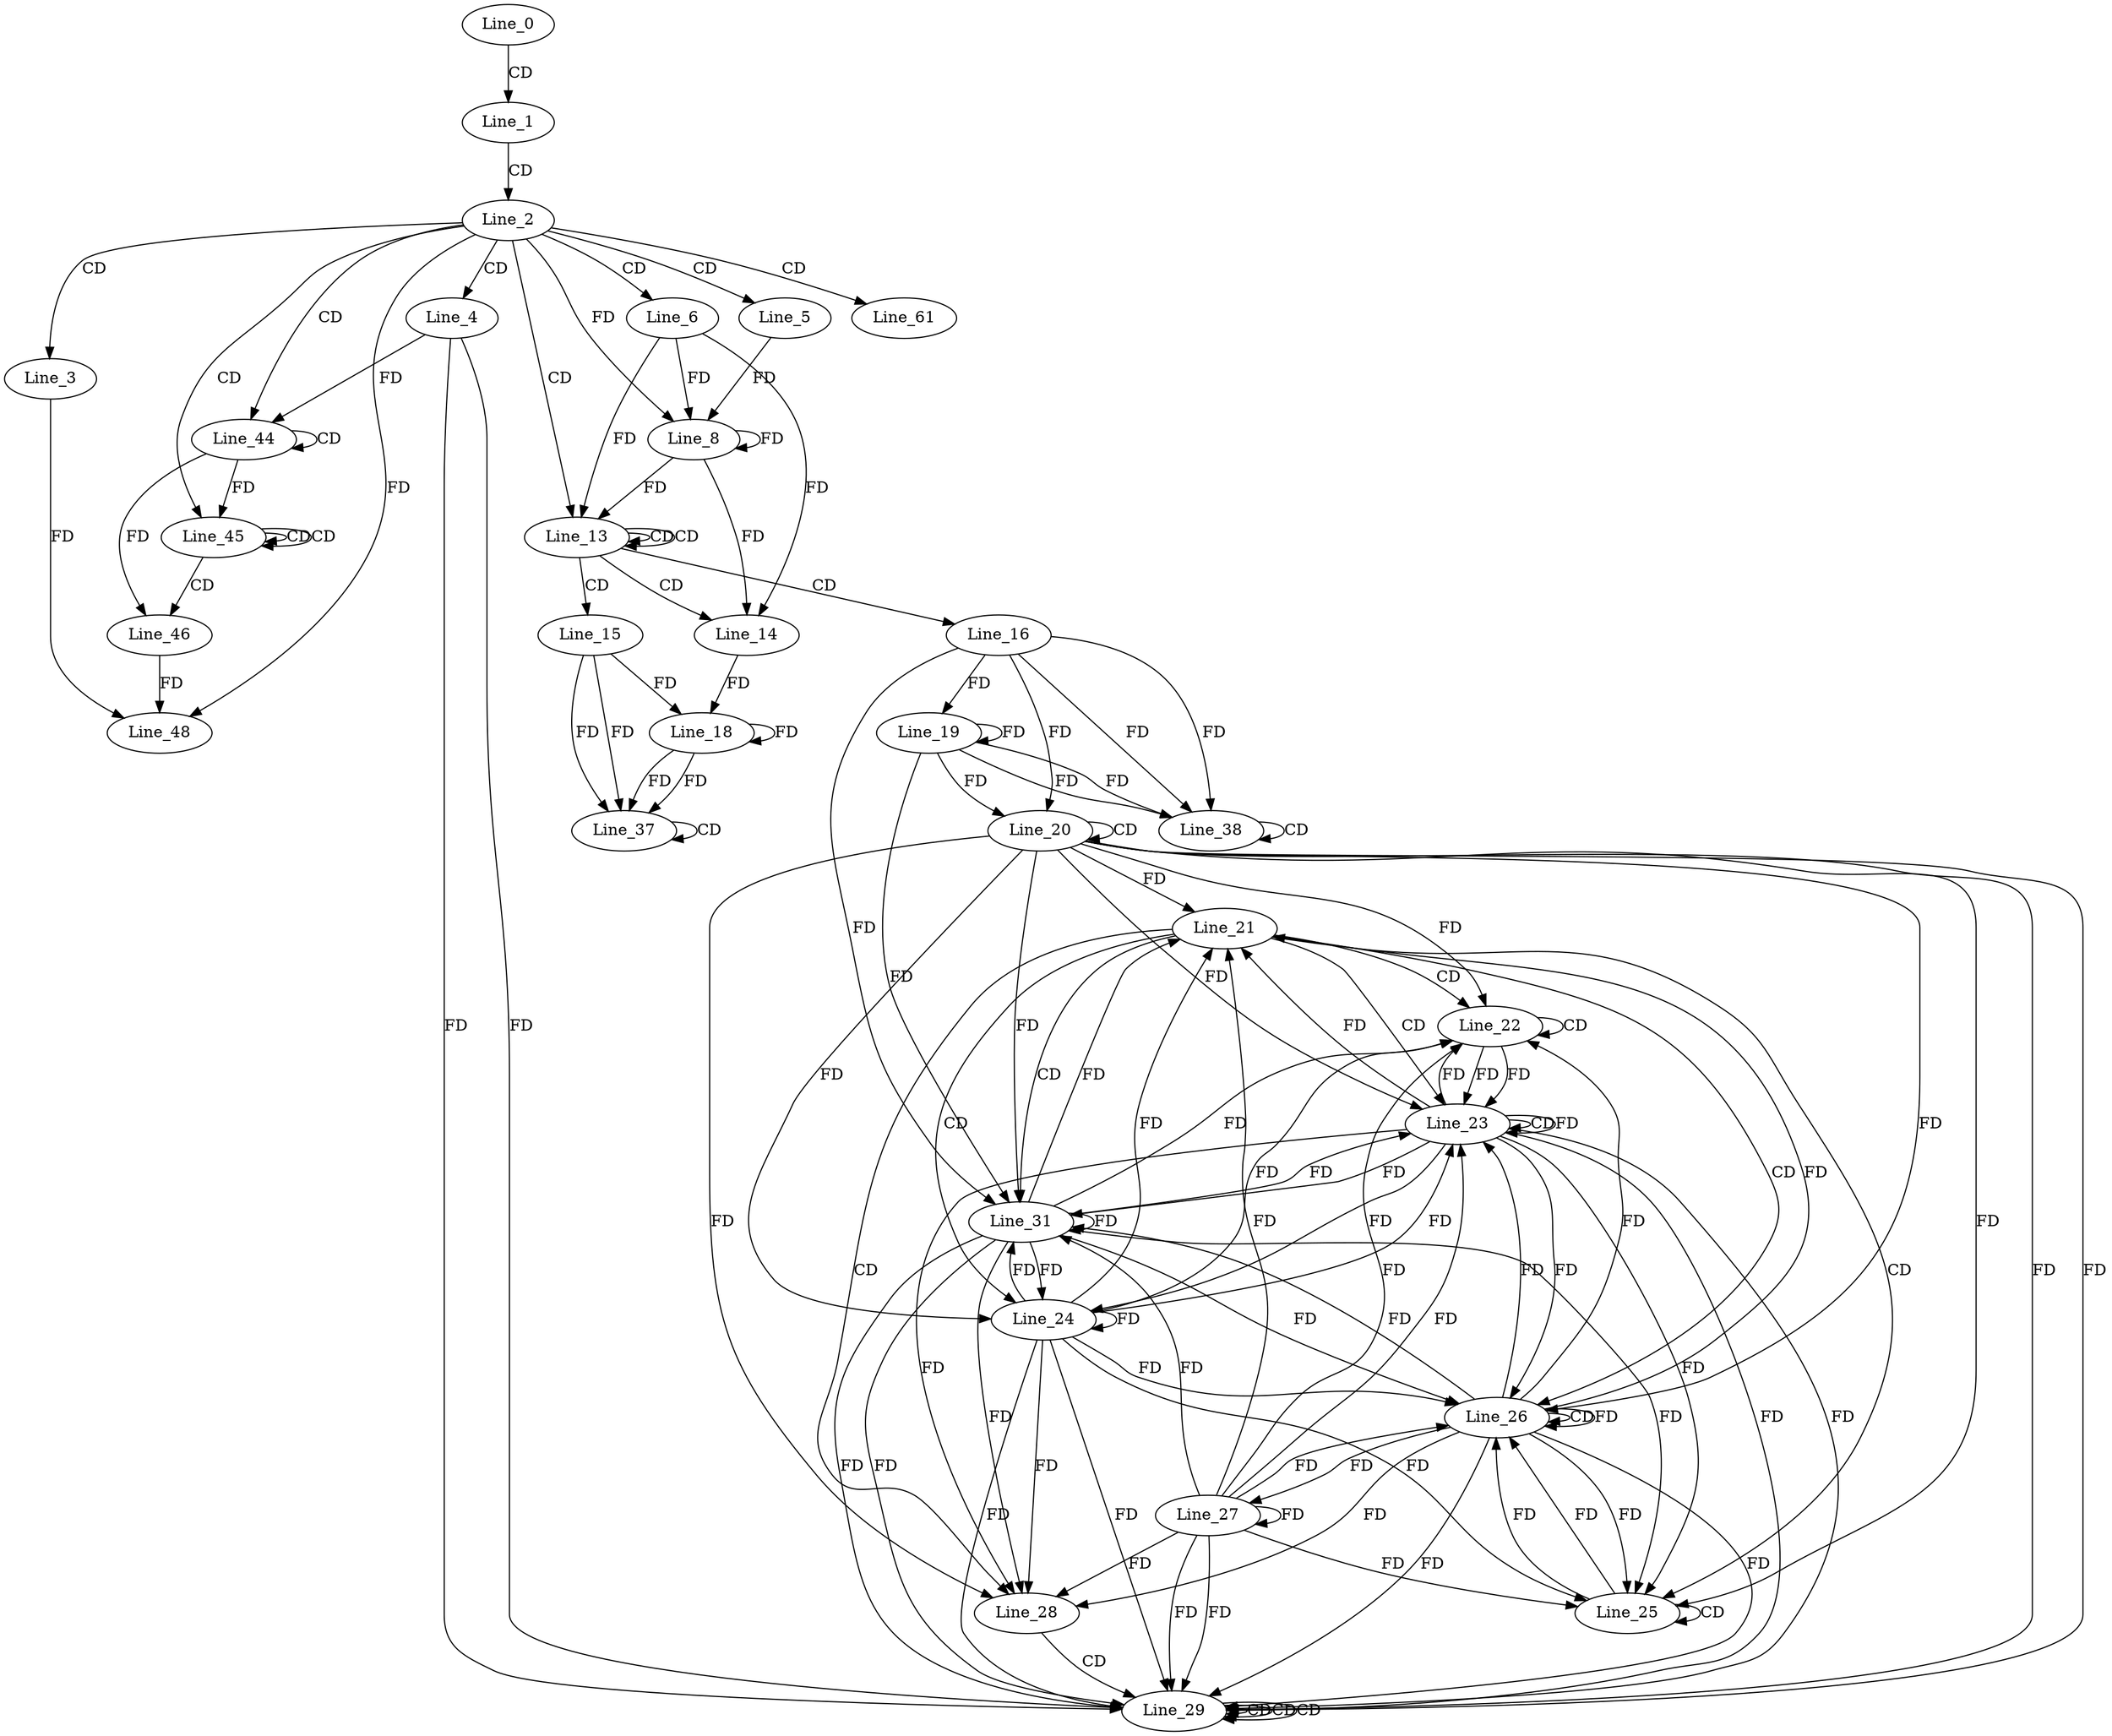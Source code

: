 digraph G {
  Line_0;
  Line_1;
  Line_2;
  Line_3;
  Line_4;
  Line_5;
  Line_5;
  Line_6;
  Line_8;
  Line_8;
  Line_8;
  Line_13;
  Line_13;
  Line_14;
  Line_14;
  Line_15;
  Line_16;
  Line_18;
  Line_18;
  Line_19;
  Line_20;
  Line_20;
  Line_21;
  Line_22;
  Line_22;
  Line_23;
  Line_23;
  Line_23;
  Line_24;
  Line_24;
  Line_25;
  Line_25;
  Line_26;
  Line_26;
  Line_26;
  Line_27;
  Line_27;
  Line_28;
  Line_28;
  Line_29;
  Line_29;
  Line_29;
  Line_29;
  Line_31;
  Line_31;
  Line_37;
  Line_37;
  Line_38;
  Line_38;
  Line_44;
  Line_44;
  Line_45;
  Line_45;
  Line_46;
  Line_46;
  Line_48;
  Line_48;
  Line_61;
  Line_0 -> Line_1 [ label="CD" ];
  Line_1 -> Line_2 [ label="CD" ];
  Line_2 -> Line_3 [ label="CD" ];
  Line_2 -> Line_4 [ label="CD" ];
  Line_2 -> Line_5 [ label="CD" ];
  Line_2 -> Line_6 [ label="CD" ];
  Line_6 -> Line_8 [ label="FD" ];
  Line_8 -> Line_8 [ label="FD" ];
  Line_5 -> Line_8 [ label="FD" ];
  Line_2 -> Line_8 [ label="FD" ];
  Line_2 -> Line_13 [ label="CD" ];
  Line_13 -> Line_13 [ label="CD" ];
  Line_13 -> Line_13 [ label="CD" ];
  Line_6 -> Line_13 [ label="FD" ];
  Line_8 -> Line_13 [ label="FD" ];
  Line_13 -> Line_14 [ label="CD" ];
  Line_6 -> Line_14 [ label="FD" ];
  Line_8 -> Line_14 [ label="FD" ];
  Line_13 -> Line_15 [ label="CD" ];
  Line_13 -> Line_16 [ label="CD" ];
  Line_15 -> Line_18 [ label="FD" ];
  Line_18 -> Line_18 [ label="FD" ];
  Line_14 -> Line_18 [ label="FD" ];
  Line_16 -> Line_19 [ label="FD" ];
  Line_19 -> Line_19 [ label="FD" ];
  Line_20 -> Line_20 [ label="CD" ];
  Line_16 -> Line_20 [ label="FD" ];
  Line_19 -> Line_20 [ label="FD" ];
  Line_20 -> Line_21 [ label="FD" ];
  Line_21 -> Line_22 [ label="CD" ];
  Line_22 -> Line_22 [ label="CD" ];
  Line_20 -> Line_22 [ label="FD" ];
  Line_21 -> Line_23 [ label="CD" ];
  Line_22 -> Line_23 [ label="FD" ];
  Line_23 -> Line_23 [ label="CD" ];
  Line_23 -> Line_23 [ label="FD" ];
  Line_20 -> Line_23 [ label="FD" ];
  Line_22 -> Line_23 [ label="FD" ];
  Line_21 -> Line_24 [ label="CD" ];
  Line_23 -> Line_24 [ label="FD" ];
  Line_24 -> Line_24 [ label="FD" ];
  Line_20 -> Line_24 [ label="FD" ];
  Line_21 -> Line_25 [ label="CD" ];
  Line_25 -> Line_25 [ label="CD" ];
  Line_23 -> Line_25 [ label="FD" ];
  Line_24 -> Line_25 [ label="FD" ];
  Line_20 -> Line_25 [ label="FD" ];
  Line_21 -> Line_26 [ label="CD" ];
  Line_25 -> Line_26 [ label="FD" ];
  Line_26 -> Line_26 [ label="CD" ];
  Line_23 -> Line_26 [ label="FD" ];
  Line_24 -> Line_26 [ label="FD" ];
  Line_26 -> Line_26 [ label="FD" ];
  Line_20 -> Line_26 [ label="FD" ];
  Line_25 -> Line_26 [ label="FD" ];
  Line_26 -> Line_27 [ label="FD" ];
  Line_27 -> Line_27 [ label="FD" ];
  Line_21 -> Line_28 [ label="CD" ];
  Line_23 -> Line_28 [ label="FD" ];
  Line_24 -> Line_28 [ label="FD" ];
  Line_26 -> Line_28 [ label="FD" ];
  Line_27 -> Line_28 [ label="FD" ];
  Line_20 -> Line_28 [ label="FD" ];
  Line_28 -> Line_29 [ label="CD" ];
  Line_29 -> Line_29 [ label="CD" ];
  Line_29 -> Line_29 [ label="CD" ];
  Line_4 -> Line_29 [ label="FD" ];
  Line_23 -> Line_29 [ label="FD" ];
  Line_24 -> Line_29 [ label="FD" ];
  Line_26 -> Line_29 [ label="FD" ];
  Line_27 -> Line_29 [ label="FD" ];
  Line_20 -> Line_29 [ label="FD" ];
  Line_29 -> Line_29 [ label="CD" ];
  Line_4 -> Line_29 [ label="FD" ];
  Line_23 -> Line_29 [ label="FD" ];
  Line_24 -> Line_29 [ label="FD" ];
  Line_26 -> Line_29 [ label="FD" ];
  Line_27 -> Line_29 [ label="FD" ];
  Line_20 -> Line_29 [ label="FD" ];
  Line_21 -> Line_31 [ label="CD" ];
  Line_23 -> Line_31 [ label="FD" ];
  Line_24 -> Line_31 [ label="FD" ];
  Line_26 -> Line_31 [ label="FD" ];
  Line_27 -> Line_31 [ label="FD" ];
  Line_31 -> Line_31 [ label="FD" ];
  Line_20 -> Line_31 [ label="FD" ];
  Line_16 -> Line_31 [ label="FD" ];
  Line_19 -> Line_31 [ label="FD" ];
  Line_15 -> Line_37 [ label="FD" ];
  Line_18 -> Line_37 [ label="FD" ];
  Line_37 -> Line_37 [ label="CD" ];
  Line_15 -> Line_37 [ label="FD" ];
  Line_18 -> Line_37 [ label="FD" ];
  Line_16 -> Line_38 [ label="FD" ];
  Line_19 -> Line_38 [ label="FD" ];
  Line_38 -> Line_38 [ label="CD" ];
  Line_16 -> Line_38 [ label="FD" ];
  Line_19 -> Line_38 [ label="FD" ];
  Line_2 -> Line_44 [ label="CD" ];
  Line_44 -> Line_44 [ label="CD" ];
  Line_4 -> Line_44 [ label="FD" ];
  Line_2 -> Line_45 [ label="CD" ];
  Line_45 -> Line_45 [ label="CD" ];
  Line_45 -> Line_45 [ label="CD" ];
  Line_44 -> Line_45 [ label="FD" ];
  Line_45 -> Line_46 [ label="CD" ];
  Line_44 -> Line_46 [ label="FD" ];
  Line_3 -> Line_48 [ label="FD" ];
  Line_46 -> Line_48 [ label="FD" ];
  Line_2 -> Line_48 [ label="FD" ];
  Line_2 -> Line_61 [ label="CD" ];
  Line_23 -> Line_21 [ label="FD" ];
  Line_24 -> Line_21 [ label="FD" ];
  Line_26 -> Line_21 [ label="FD" ];
  Line_27 -> Line_21 [ label="FD" ];
  Line_31 -> Line_21 [ label="FD" ];
  Line_23 -> Line_22 [ label="FD" ];
  Line_24 -> Line_22 [ label="FD" ];
  Line_26 -> Line_22 [ label="FD" ];
  Line_27 -> Line_22 [ label="FD" ];
  Line_31 -> Line_22 [ label="FD" ];
  Line_24 -> Line_23 [ label="FD" ];
  Line_26 -> Line_23 [ label="FD" ];
  Line_27 -> Line_23 [ label="FD" ];
  Line_31 -> Line_23 [ label="FD" ];
  Line_31 -> Line_24 [ label="FD" ];
  Line_26 -> Line_25 [ label="FD" ];
  Line_27 -> Line_25 [ label="FD" ];
  Line_31 -> Line_25 [ label="FD" ];
  Line_27 -> Line_26 [ label="FD" ];
  Line_31 -> Line_26 [ label="FD" ];
  Line_31 -> Line_28 [ label="FD" ];
  Line_31 -> Line_29 [ label="FD" ];
  Line_31 -> Line_29 [ label="FD" ];
}
